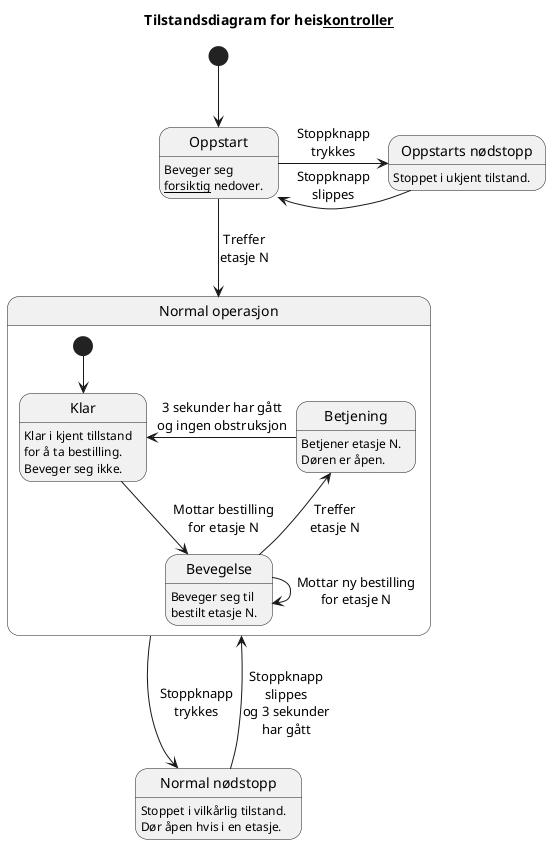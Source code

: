 @startuml heis_tilstandsdiagram
title "Tilstandsdiagram for heis__kontroller__"

state "Normal operasjon" as normal
state "Oppstart" as oppstart
state "Normal nødstopp" as normal_stoppet
state "Oppstarts nødstopp" as oppstart_stoppet
'state "Forvirret" as forvirret

state normal {
  state "Bevegelse" as bevegelse
  state "Klar" as klar 
  state "Betjening" as betjening

  [*] --> klar

  klar -down-> bevegelse: Mottar bestilling\nfor etasje N
  klar: Klar i kjent tillstand\nfor å ta bestilling.
  klar: Beveger seg ikke.
  
  bevegelse --> bevegelse: Mottar ny bestilling\nfor etasje N
  bevegelse -up-> betjening: Treffer\netasje N
  bevegelse: Beveger seg til\nbestilt etasje N.

  betjening -left-> klar: 3 sekunder har gått\nog ingen obstruksjon
  betjening: Betjener etasje N.
  betjening: Døren er åpen.
  
  normal --> normal_stoppet: Stoppknapp\ntrykkes
'normal --> forvirret: Treffer\nuforventet\netasje
}

[*] --> oppstart

oppstart --> normal: Treffer\netasje N
oppstart -right-> oppstart_stoppet: Stoppknapp\ntrykkes
oppstart: Beveger seg\n__forsiktig__ nedover.

oppstart_stoppet -left-> oppstart: Stoppknapp\nslippes
oppstart_stoppet: Stoppet i ukjent tilstand.

normal_stoppet --> normal: Stoppknapp\nslippes\nog 3 sekunder\nhar gått
normal_stoppet: Stoppet i vilkårlig tilstand.
normal_stoppet: Dør åpen hvis i en etasje.

@enduml
